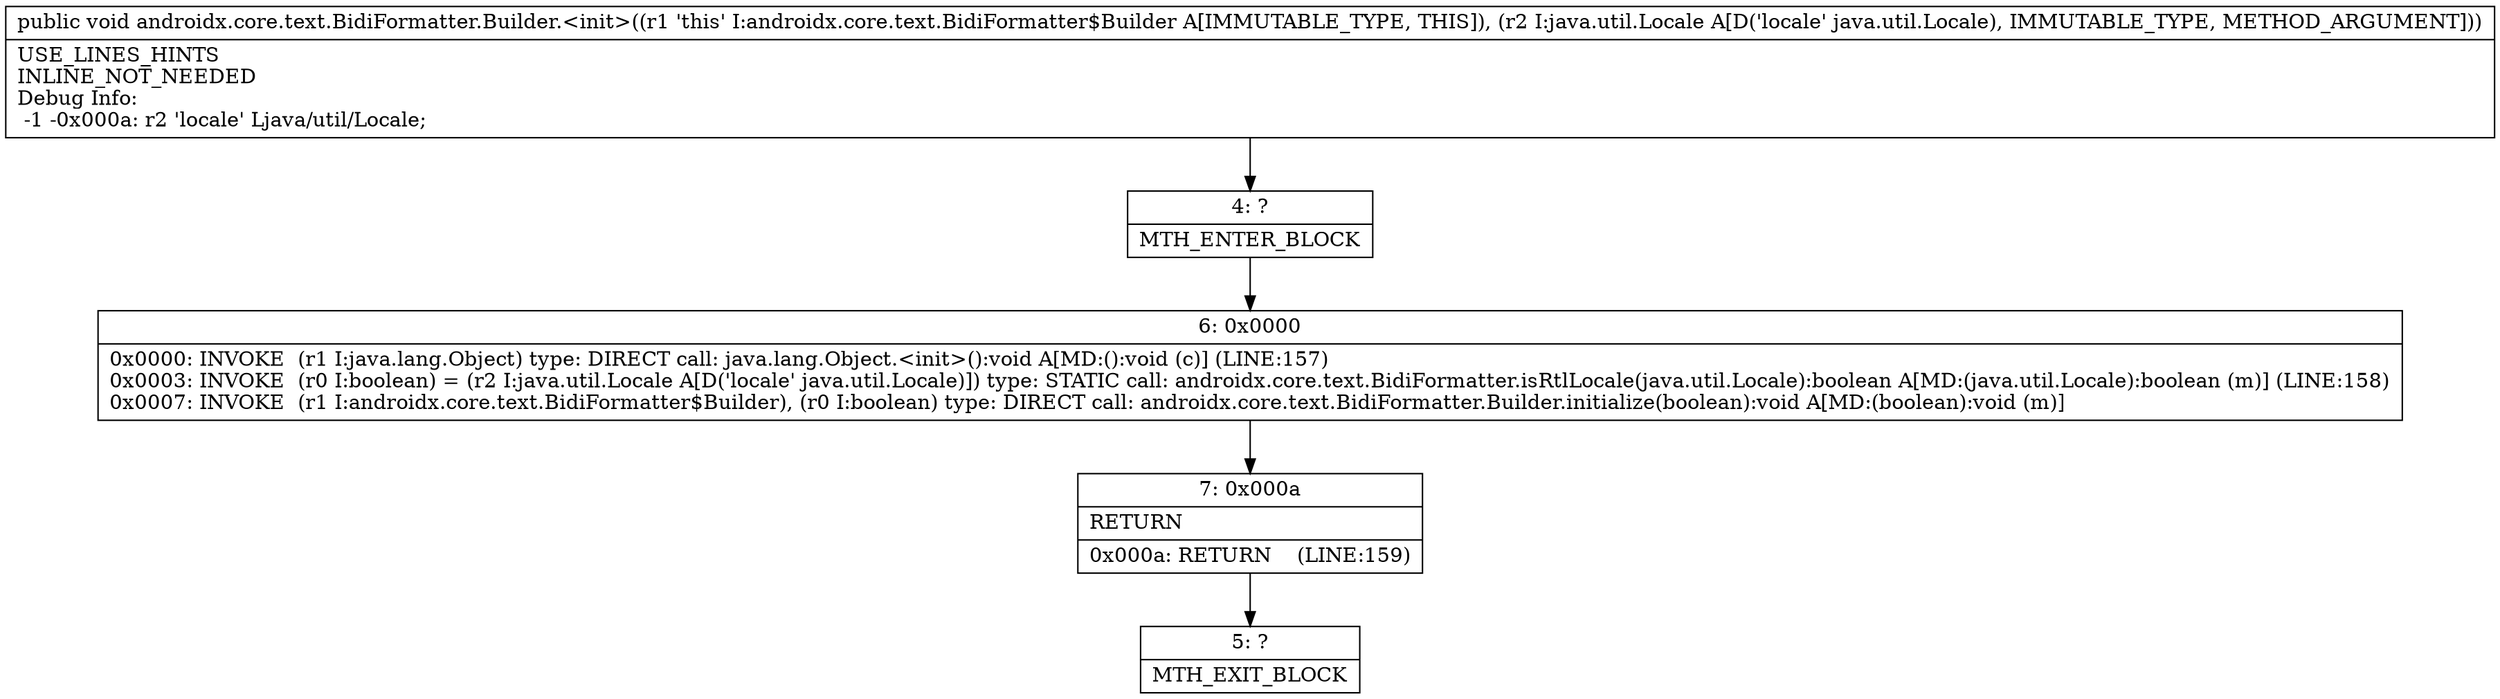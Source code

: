 digraph "CFG forandroidx.core.text.BidiFormatter.Builder.\<init\>(Ljava\/util\/Locale;)V" {
Node_4 [shape=record,label="{4\:\ ?|MTH_ENTER_BLOCK\l}"];
Node_6 [shape=record,label="{6\:\ 0x0000|0x0000: INVOKE  (r1 I:java.lang.Object) type: DIRECT call: java.lang.Object.\<init\>():void A[MD:():void (c)] (LINE:157)\l0x0003: INVOKE  (r0 I:boolean) = (r2 I:java.util.Locale A[D('locale' java.util.Locale)]) type: STATIC call: androidx.core.text.BidiFormatter.isRtlLocale(java.util.Locale):boolean A[MD:(java.util.Locale):boolean (m)] (LINE:158)\l0x0007: INVOKE  (r1 I:androidx.core.text.BidiFormatter$Builder), (r0 I:boolean) type: DIRECT call: androidx.core.text.BidiFormatter.Builder.initialize(boolean):void A[MD:(boolean):void (m)]\l}"];
Node_7 [shape=record,label="{7\:\ 0x000a|RETURN\l|0x000a: RETURN    (LINE:159)\l}"];
Node_5 [shape=record,label="{5\:\ ?|MTH_EXIT_BLOCK\l}"];
MethodNode[shape=record,label="{public void androidx.core.text.BidiFormatter.Builder.\<init\>((r1 'this' I:androidx.core.text.BidiFormatter$Builder A[IMMUTABLE_TYPE, THIS]), (r2 I:java.util.Locale A[D('locale' java.util.Locale), IMMUTABLE_TYPE, METHOD_ARGUMENT]))  | USE_LINES_HINTS\lINLINE_NOT_NEEDED\lDebug Info:\l  \-1 \-0x000a: r2 'locale' Ljava\/util\/Locale;\l}"];
MethodNode -> Node_4;Node_4 -> Node_6;
Node_6 -> Node_7;
Node_7 -> Node_5;
}

